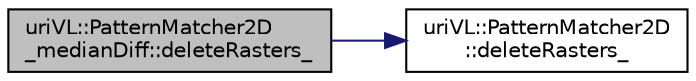 digraph "uriVL::PatternMatcher2D_medianDiff::deleteRasters_"
{
  edge [fontname="Helvetica",fontsize="10",labelfontname="Helvetica",labelfontsize="10"];
  node [fontname="Helvetica",fontsize="10",shape=record];
  rankdir="LR";
  Node1 [label="uriVL::PatternMatcher2D\l_medianDiff::deleteRasters_",height=0.2,width=0.4,color="black", fillcolor="grey75", style="filled", fontcolor="black"];
  Node1 -> Node2 [color="midnightblue",fontsize="10",style="solid",fontname="Helvetica"];
  Node2 [label="uriVL::PatternMatcher2D\l::deleteRasters_",height=0.2,width=0.4,color="black", fillcolor="white", style="filled",URL="$classuriVL_1_1PatternMatcher2D.html#abc520e30efd2ae434832355b80b9b759",tooltip="Deletes the private computation rasters. "];
}
